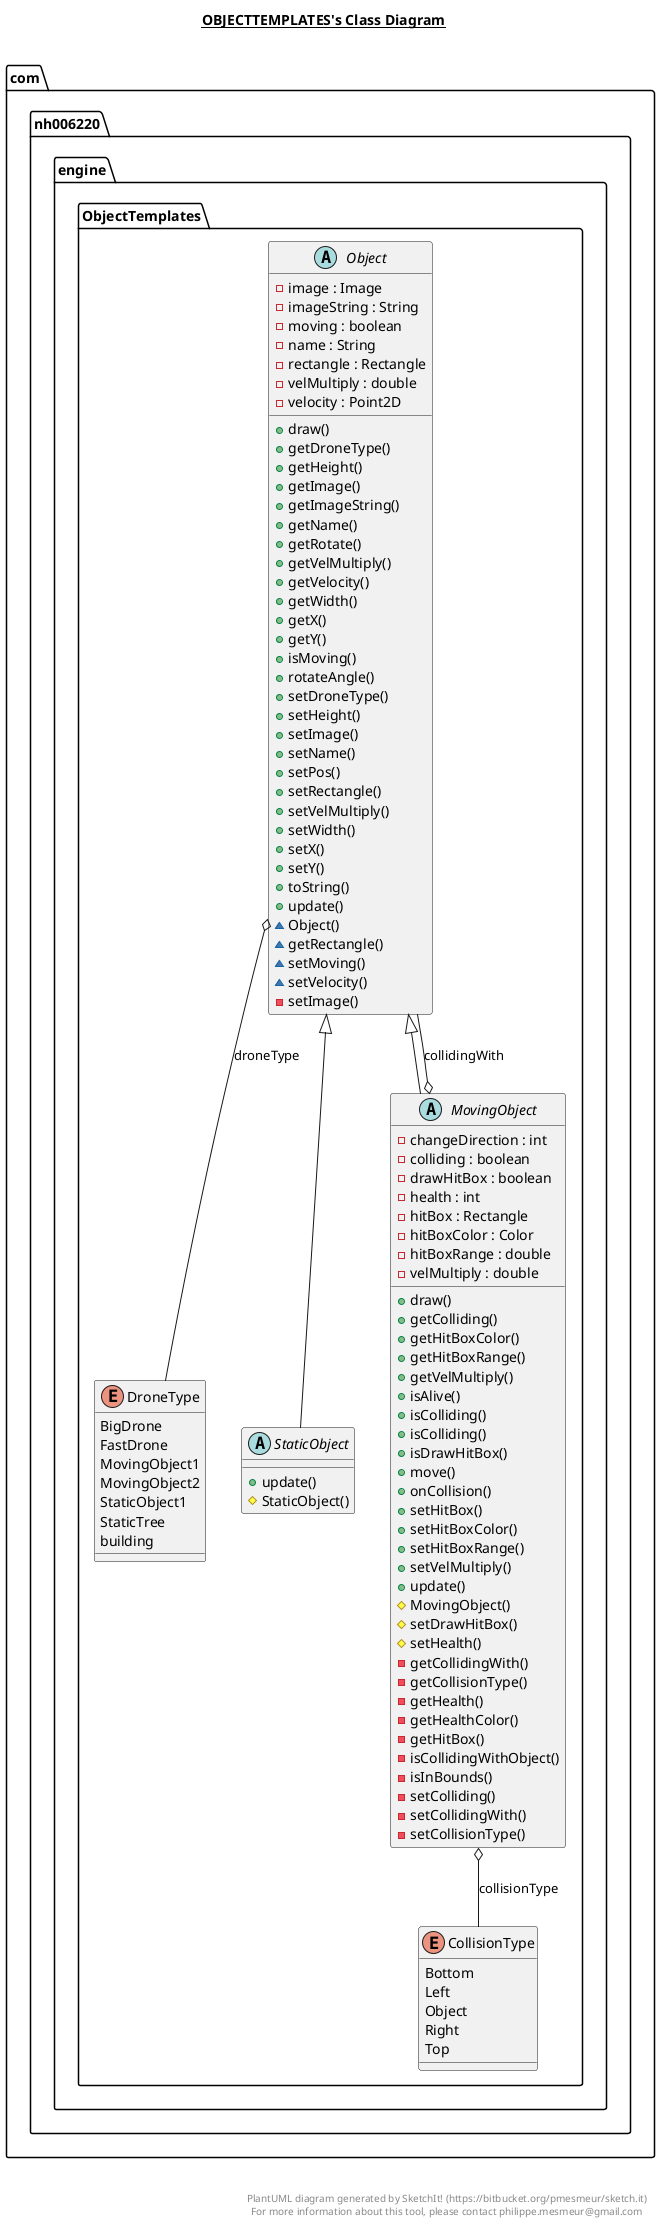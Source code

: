 @startuml

title __OBJECTTEMPLATES's Class Diagram__\n

  namespace com.nh006220.engine {
    namespace ObjectTemplates {
      enum CollisionType {
        Bottom
        Left
        Object
        Right
        Top
      }
    }
  }
  

  namespace com.nh006220.engine {
    namespace ObjectTemplates {
      enum DroneType {
        BigDrone
        FastDrone
        MovingObject1
        MovingObject2
        StaticObject1
        StaticTree
        building
      }
    }
  }
  

  namespace com.nh006220.engine {
    namespace ObjectTemplates {
      abstract class com.nh006220.engine.ObjectTemplates.MovingObject {
          - changeDirection : int
          - colliding : boolean
          - drawHitBox : boolean
          - health : int
          - hitBox : Rectangle
          - hitBoxColor : Color
          - hitBoxRange : double
          - velMultiply : double
          + draw()
          + getColliding()
          + getHitBoxColor()
          + getHitBoxRange()
          + getVelMultiply()
          + isAlive()
          + isColliding()
          + isColliding()
          + isDrawHitBox()
          + move()
          + onCollision()
          + setHitBox()
          + setHitBoxColor()
          + setHitBoxRange()
          + setVelMultiply()
          + update()
          # MovingObject()
          # setDrawHitBox()
          # setHealth()
          - getCollidingWith()
          - getCollisionType()
          - getHealth()
          - getHealthColor()
          - getHitBox()
          - isCollidingWithObject()
          - isInBounds()
          - setColliding()
          - setCollidingWith()
          - setCollisionType()
      }
    }
  }
  

  namespace com.nh006220.engine {
    namespace ObjectTemplates {
      abstract class com.nh006220.engine.ObjectTemplates.Object {
          - image : Image
          - imageString : String
          - moving : boolean
          - name : String
          - rectangle : Rectangle
          - velMultiply : double
          - velocity : Point2D
          + draw()
          + getDroneType()
          + getHeight()
          + getImage()
          + getImageString()
          + getName()
          + getRotate()
          + getVelMultiply()
          + getVelocity()
          + getWidth()
          + getX()
          + getY()
          + isMoving()
          + rotateAngle()
          + setDroneType()
          + setHeight()
          + setImage()
          + setName()
          + setPos()
          + setRectangle()
          + setVelMultiply()
          + setWidth()
          + setX()
          + setY()
          + toString()
          + update()
          ~ Object()
          ~ getRectangle()
          ~ setMoving()
          ~ setVelocity()
          - setImage()
      }
    }
  }
  

  namespace com.nh006220.engine {
    namespace ObjectTemplates {
      abstract class com.nh006220.engine.ObjectTemplates.StaticObject {
          + update()
          # StaticObject()
      }
    }
  }
  

  com.nh006220.engine.ObjectTemplates.MovingObject -up-|> com.nh006220.engine.ObjectTemplates.Object
  com.nh006220.engine.ObjectTemplates.MovingObject o-- com.nh006220.engine.ObjectTemplates.Object : collidingWith
  com.nh006220.engine.ObjectTemplates.MovingObject o-- com.nh006220.engine.ObjectTemplates.CollisionType : collisionType
  com.nh006220.engine.ObjectTemplates.Object o-- com.nh006220.engine.ObjectTemplates.DroneType : droneType
  com.nh006220.engine.ObjectTemplates.StaticObject -up-|> com.nh006220.engine.ObjectTemplates.Object


right footer


PlantUML diagram generated by SketchIt! (https://bitbucket.org/pmesmeur/sketch.it)
For more information about this tool, please contact philippe.mesmeur@gmail.com
endfooter

@enduml
